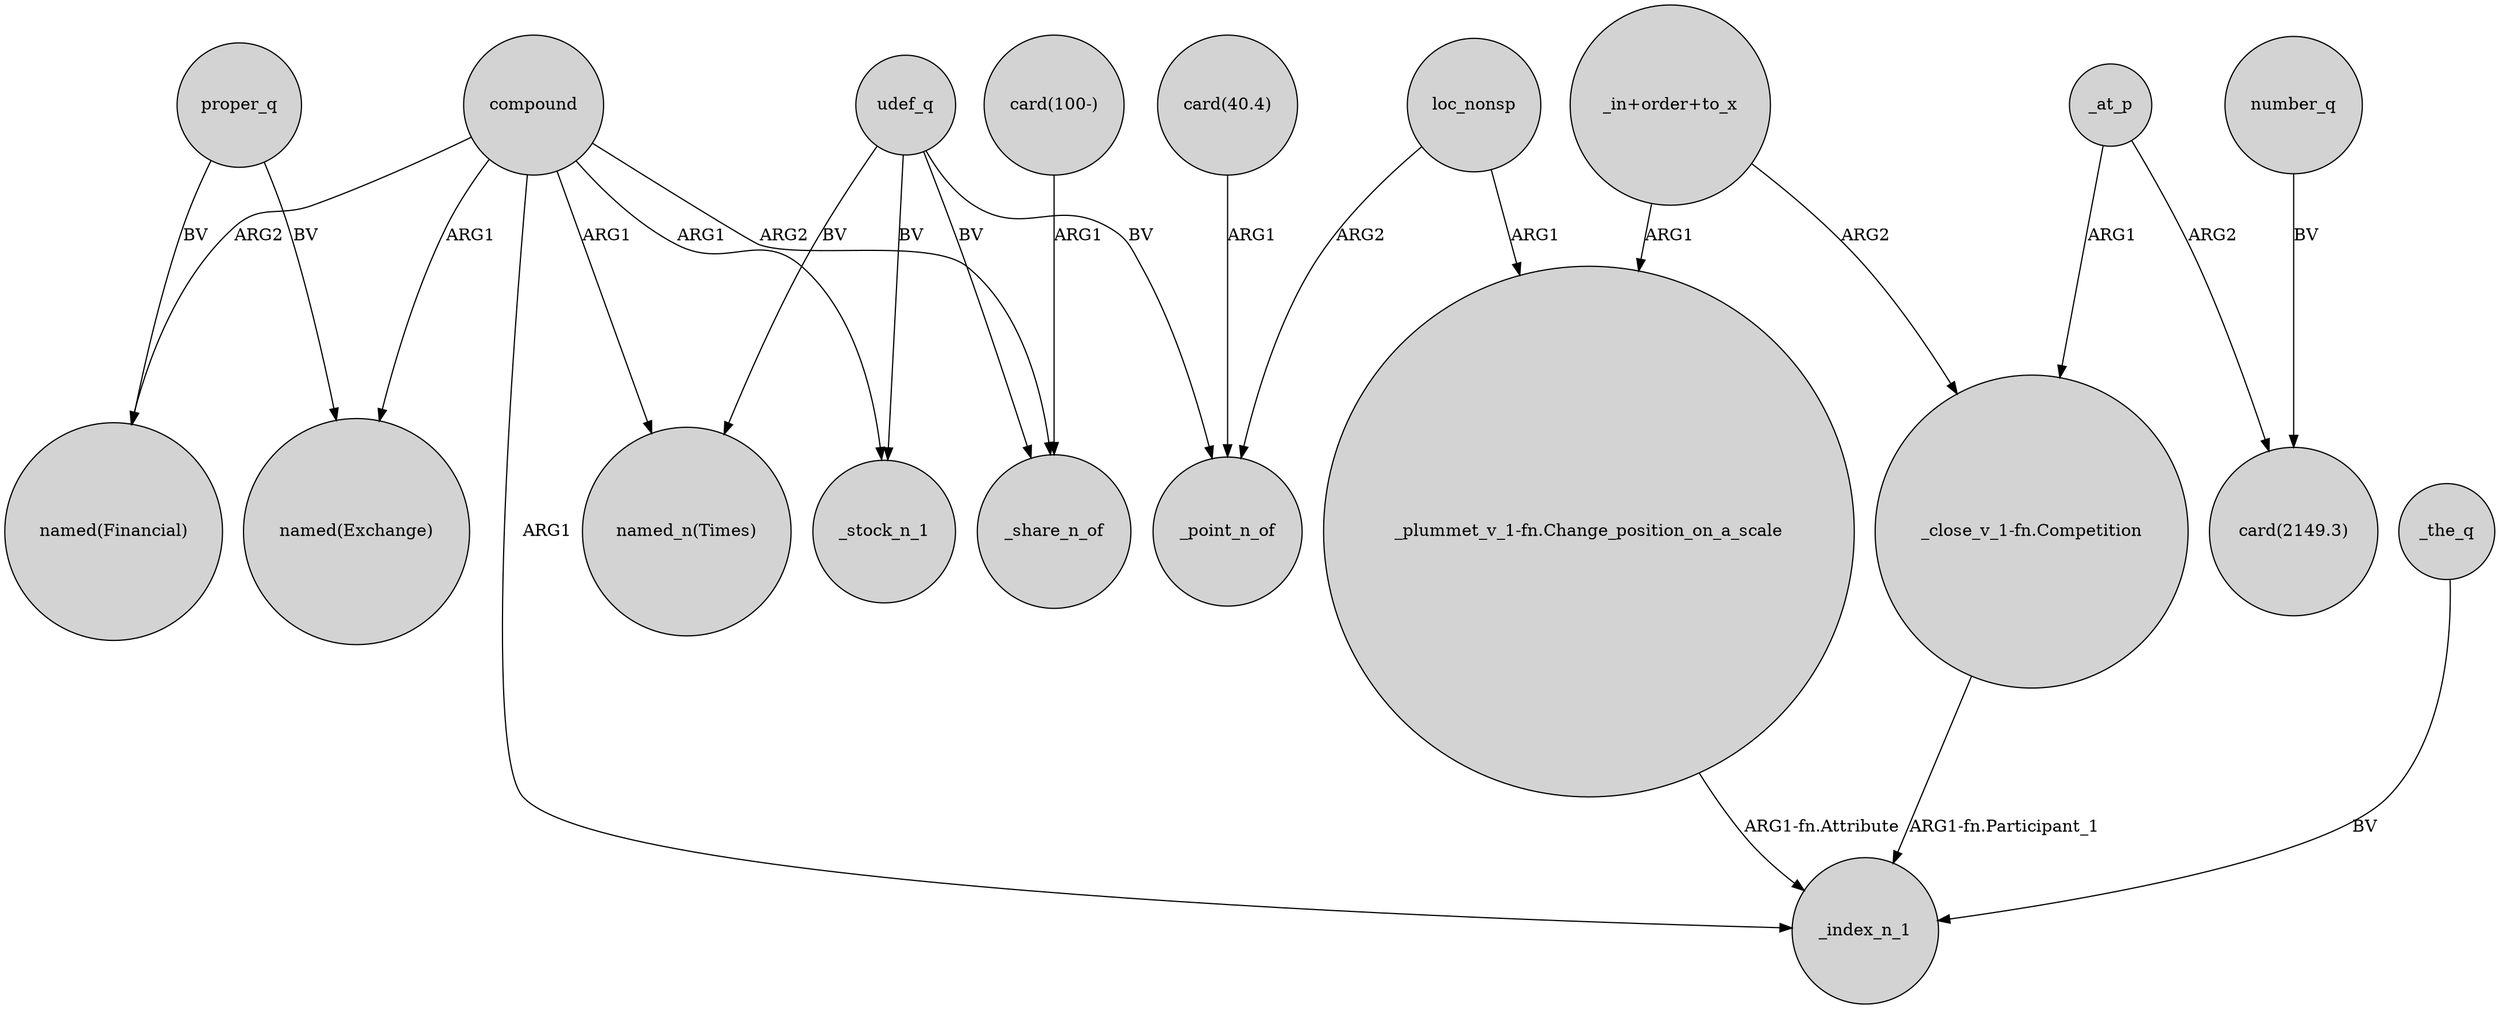 digraph {
	node [shape=circle style=filled]
	compound -> "named_n(Times)" [label=ARG1]
	_at_p -> "card(2149.3)" [label=ARG2]
	_at_p -> "_close_v_1-fn.Competition" [label=ARG1]
	number_q -> "card(2149.3)" [label=BV]
	"card(40.4)" -> _point_n_of [label=ARG1]
	compound -> "named(Exchange)" [label=ARG1]
	"card(100-)" -> _share_n_of [label=ARG1]
	compound -> "named(Financial)" [label=ARG2]
	_the_q -> _index_n_1 [label=BV]
	proper_q -> "named(Exchange)" [label=BV]
	"_in+order+to_x" -> "_plummet_v_1-fn.Change_position_on_a_scale" [label=ARG1]
	compound -> _stock_n_1 [label=ARG1]
	"_plummet_v_1-fn.Change_position_on_a_scale" -> _index_n_1 [label="ARG1-fn.Attribute"]
	loc_nonsp -> _point_n_of [label=ARG2]
	udef_q -> _stock_n_1 [label=BV]
	udef_q -> _share_n_of [label=BV]
	udef_q -> "named_n(Times)" [label=BV]
	proper_q -> "named(Financial)" [label=BV]
	"_close_v_1-fn.Competition" -> _index_n_1 [label="ARG1-fn.Participant_1"]
	compound -> _share_n_of [label=ARG2]
	loc_nonsp -> "_plummet_v_1-fn.Change_position_on_a_scale" [label=ARG1]
	compound -> _index_n_1 [label=ARG1]
	"_in+order+to_x" -> "_close_v_1-fn.Competition" [label=ARG2]
	udef_q -> _point_n_of [label=BV]
}
